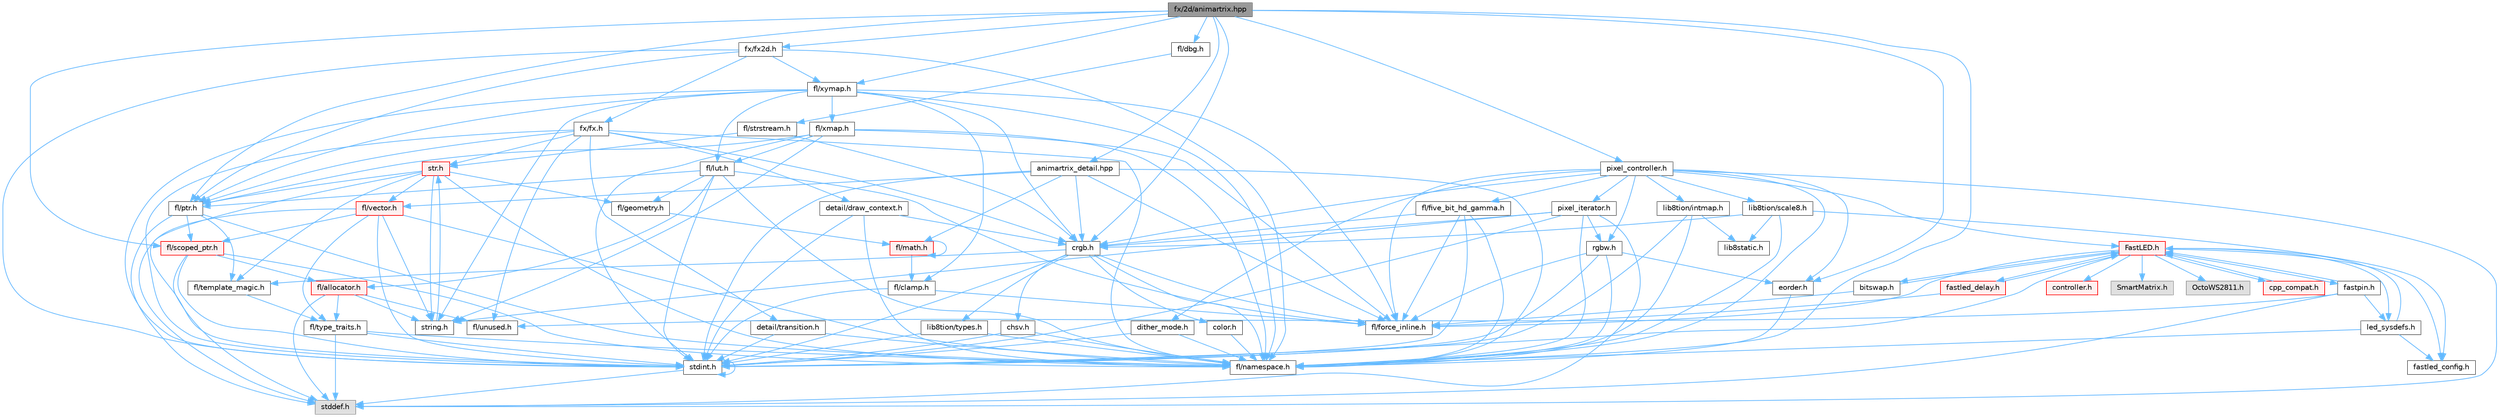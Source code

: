 digraph "fx/2d/animartrix.hpp"
{
 // INTERACTIVE_SVG=YES
 // LATEX_PDF_SIZE
  bgcolor="transparent";
  edge [fontname=Helvetica,fontsize=10,labelfontname=Helvetica,labelfontsize=10];
  node [fontname=Helvetica,fontsize=10,shape=box,height=0.2,width=0.4];
  Node1 [id="Node000001",label="fx/2d/animartrix.hpp",height=0.2,width=0.4,color="gray40", fillcolor="grey60", style="filled", fontcolor="black",tooltip=" "];
  Node1 -> Node2 [id="edge1_Node000001_Node000002",color="steelblue1",style="solid",tooltip=" "];
  Node2 [id="Node000002",label="crgb.h",height=0.2,width=0.4,color="grey40", fillcolor="white", style="filled",URL="$db/dd1/crgb_8h.html",tooltip="Defines the red, green, and blue (RGB) pixel struct."];
  Node2 -> Node3 [id="edge2_Node000002_Node000003",color="steelblue1",style="solid",tooltip=" "];
  Node3 [id="Node000003",label="stdint.h",height=0.2,width=0.4,color="grey40", fillcolor="white", style="filled",URL="$df/dd8/stdint_8h.html",tooltip=" "];
  Node3 -> Node4 [id="edge3_Node000003_Node000004",color="steelblue1",style="solid",tooltip=" "];
  Node4 [id="Node000004",label="stddef.h",height=0.2,width=0.4,color="grey60", fillcolor="#E0E0E0", style="filled",tooltip=" "];
  Node3 -> Node3 [id="edge4_Node000003_Node000003",color="steelblue1",style="solid",tooltip=" "];
  Node2 -> Node5 [id="edge5_Node000002_Node000005",color="steelblue1",style="solid",tooltip=" "];
  Node5 [id="Node000005",label="chsv.h",height=0.2,width=0.4,color="grey40", fillcolor="white", style="filled",URL="$d8/dd0/chsv_8h.html",tooltip="Defines the hue, saturation, and value (HSV) pixel struct."];
  Node5 -> Node3 [id="edge6_Node000005_Node000003",color="steelblue1",style="solid",tooltip=" "];
  Node5 -> Node6 [id="edge7_Node000005_Node000006",color="steelblue1",style="solid",tooltip=" "];
  Node6 [id="Node000006",label="fl/namespace.h",height=0.2,width=0.4,color="grey40", fillcolor="white", style="filled",URL="$df/d2a/namespace_8h.html",tooltip="Implements the FastLED namespace macros."];
  Node2 -> Node6 [id="edge8_Node000002_Node000006",color="steelblue1",style="solid",tooltip=" "];
  Node2 -> Node7 [id="edge9_Node000002_Node000007",color="steelblue1",style="solid",tooltip=" "];
  Node7 [id="Node000007",label="color.h",height=0.2,width=0.4,color="grey40", fillcolor="white", style="filled",URL="$d2/d6b/src_2color_8h.html",tooltip="Contains definitions for color correction and temperature."];
  Node7 -> Node6 [id="edge10_Node000007_Node000006",color="steelblue1",style="solid",tooltip=" "];
  Node2 -> Node8 [id="edge11_Node000002_Node000008",color="steelblue1",style="solid",tooltip=" "];
  Node8 [id="Node000008",label="lib8tion/types.h",height=0.2,width=0.4,color="grey40", fillcolor="white", style="filled",URL="$d9/ddf/lib8tion_2types_8h.html",tooltip="Defines fractional types used for lib8tion functions."];
  Node8 -> Node3 [id="edge12_Node000008_Node000003",color="steelblue1",style="solid",tooltip=" "];
  Node8 -> Node6 [id="edge13_Node000008_Node000006",color="steelblue1",style="solid",tooltip=" "];
  Node2 -> Node9 [id="edge14_Node000002_Node000009",color="steelblue1",style="solid",tooltip=" "];
  Node9 [id="Node000009",label="fl/force_inline.h",height=0.2,width=0.4,color="grey40", fillcolor="white", style="filled",URL="$d4/d64/force__inline_8h.html",tooltip=" "];
  Node2 -> Node10 [id="edge15_Node000002_Node000010",color="steelblue1",style="solid",tooltip=" "];
  Node10 [id="Node000010",label="fl/template_magic.h",height=0.2,width=0.4,color="grey40", fillcolor="white", style="filled",URL="$d8/d0c/template__magic_8h.html",tooltip=" "];
  Node10 -> Node11 [id="edge16_Node000010_Node000011",color="steelblue1",style="solid",tooltip=" "];
  Node11 [id="Node000011",label="fl/type_traits.h",height=0.2,width=0.4,color="grey40", fillcolor="white", style="filled",URL="$df/d63/type__traits_8h.html",tooltip=" "];
  Node11 -> Node4 [id="edge17_Node000011_Node000004",color="steelblue1",style="solid",tooltip=" "];
  Node11 -> Node3 [id="edge18_Node000011_Node000003",color="steelblue1",style="solid",tooltip=" "];
  Node11 -> Node6 [id="edge19_Node000011_Node000006",color="steelblue1",style="solid",tooltip=" "];
  Node1 -> Node12 [id="edge20_Node000001_Node000012",color="steelblue1",style="solid",tooltip=" "];
  Node12 [id="Node000012",label="fl/dbg.h",height=0.2,width=0.4,color="grey40", fillcolor="white", style="filled",URL="$d6/d01/dbg_8h.html",tooltip=" "];
  Node12 -> Node13 [id="edge21_Node000012_Node000013",color="steelblue1",style="solid",tooltip=" "];
  Node13 [id="Node000013",label="fl/strstream.h",height=0.2,width=0.4,color="grey40", fillcolor="white", style="filled",URL="$d8/d00/strstream_8h.html",tooltip=" "];
  Node13 -> Node2 [id="edge22_Node000013_Node000002",color="steelblue1",style="solid",tooltip=" "];
  Node13 -> Node14 [id="edge23_Node000013_Node000014",color="steelblue1",style="solid",tooltip=" "];
  Node14 [id="Node000014",label="str.h",height=0.2,width=0.4,color="red", fillcolor="#FFF0F0", style="filled",URL="$d1/d93/str_8h.html",tooltip=" "];
  Node14 -> Node3 [id="edge24_Node000014_Node000003",color="steelblue1",style="solid",tooltip=" "];
  Node14 -> Node15 [id="edge25_Node000014_Node000015",color="steelblue1",style="solid",tooltip=" "];
  Node15 [id="Node000015",label="string.h",height=0.2,width=0.4,color="grey40", fillcolor="white", style="filled",URL="$da/d66/string_8h.html",tooltip=" "];
  Node15 -> Node14 [id="edge26_Node000015_Node000014",color="steelblue1",style="solid",tooltip=" "];
  Node14 -> Node16 [id="edge27_Node000014_Node000016",color="steelblue1",style="solid",tooltip=" "];
  Node16 [id="Node000016",label="fl/geometry.h",height=0.2,width=0.4,color="grey40", fillcolor="white", style="filled",URL="$d4/d67/geometry_8h.html",tooltip=" "];
  Node16 -> Node17 [id="edge28_Node000016_Node000017",color="steelblue1",style="solid",tooltip=" "];
  Node17 [id="Node000017",label="fl/math.h",height=0.2,width=0.4,color="red", fillcolor="#FFF0F0", style="filled",URL="$df/db1/math_8h.html",tooltip=" "];
  Node17 -> Node18 [id="edge29_Node000017_Node000018",color="steelblue1",style="solid",tooltip=" "];
  Node18 [id="Node000018",label="fl/clamp.h",height=0.2,width=0.4,color="grey40", fillcolor="white", style="filled",URL="$d6/dd3/clamp_8h.html",tooltip=" "];
  Node18 -> Node3 [id="edge30_Node000018_Node000003",color="steelblue1",style="solid",tooltip=" "];
  Node18 -> Node9 [id="edge31_Node000018_Node000009",color="steelblue1",style="solid",tooltip=" "];
  Node17 -> Node17 [id="edge32_Node000017_Node000017",color="steelblue1",style="solid",tooltip=" "];
  Node14 -> Node6 [id="edge33_Node000014_Node000006",color="steelblue1",style="solid",tooltip=" "];
  Node14 -> Node21 [id="edge34_Node000014_Node000021",color="steelblue1",style="solid",tooltip=" "];
  Node21 [id="Node000021",label="fl/ptr.h",height=0.2,width=0.4,color="grey40", fillcolor="white", style="filled",URL="$dd/d98/ptr_8h.html",tooltip=" "];
  Node21 -> Node4 [id="edge35_Node000021_Node000004",color="steelblue1",style="solid",tooltip=" "];
  Node21 -> Node6 [id="edge36_Node000021_Node000006",color="steelblue1",style="solid",tooltip=" "];
  Node21 -> Node22 [id="edge37_Node000021_Node000022",color="steelblue1",style="solid",tooltip=" "];
  Node22 [id="Node000022",label="fl/scoped_ptr.h",height=0.2,width=0.4,color="red", fillcolor="#FFF0F0", style="filled",URL="$d0/d44/scoped__ptr_8h.html",tooltip=" "];
  Node22 -> Node4 [id="edge38_Node000022_Node000004",color="steelblue1",style="solid",tooltip=" "];
  Node22 -> Node3 [id="edge39_Node000022_Node000003",color="steelblue1",style="solid",tooltip=" "];
  Node22 -> Node23 [id="edge40_Node000022_Node000023",color="steelblue1",style="solid",tooltip=" "];
  Node23 [id="Node000023",label="fl/allocator.h",height=0.2,width=0.4,color="red", fillcolor="#FFF0F0", style="filled",URL="$da/da9/allocator_8h.html",tooltip=" "];
  Node23 -> Node4 [id="edge41_Node000023_Node000004",color="steelblue1",style="solid",tooltip=" "];
  Node23 -> Node15 [id="edge42_Node000023_Node000015",color="steelblue1",style="solid",tooltip=" "];
  Node23 -> Node11 [id="edge43_Node000023_Node000011",color="steelblue1",style="solid",tooltip=" "];
  Node23 -> Node26 [id="edge44_Node000023_Node000026",color="steelblue1",style="solid",tooltip=" "];
  Node26 [id="Node000026",label="fl/unused.h",height=0.2,width=0.4,color="grey40", fillcolor="white", style="filled",URL="$d8/d4b/unused_8h.html",tooltip=" "];
  Node22 -> Node6 [id="edge45_Node000022_Node000006",color="steelblue1",style="solid",tooltip=" "];
  Node21 -> Node10 [id="edge46_Node000021_Node000010",color="steelblue1",style="solid",tooltip=" "];
  Node14 -> Node10 [id="edge47_Node000014_Node000010",color="steelblue1",style="solid",tooltip=" "];
  Node14 -> Node28 [id="edge48_Node000014_Node000028",color="steelblue1",style="solid",tooltip=" "];
  Node28 [id="Node000028",label="fl/vector.h",height=0.2,width=0.4,color="red", fillcolor="#FFF0F0", style="filled",URL="$d6/d68/vector_8h.html",tooltip=" "];
  Node28 -> Node4 [id="edge49_Node000028_Node000004",color="steelblue1",style="solid",tooltip=" "];
  Node28 -> Node3 [id="edge50_Node000028_Node000003",color="steelblue1",style="solid",tooltip=" "];
  Node28 -> Node15 [id="edge51_Node000028_Node000015",color="steelblue1",style="solid",tooltip=" "];
  Node28 -> Node6 [id="edge52_Node000028_Node000006",color="steelblue1",style="solid",tooltip=" "];
  Node28 -> Node22 [id="edge53_Node000028_Node000022",color="steelblue1",style="solid",tooltip=" "];
  Node28 -> Node11 [id="edge54_Node000028_Node000011",color="steelblue1",style="solid",tooltip=" "];
  Node1 -> Node6 [id="edge55_Node000001_Node000006",color="steelblue1",style="solid",tooltip=" "];
  Node1 -> Node21 [id="edge56_Node000001_Node000021",color="steelblue1",style="solid",tooltip=" "];
  Node1 -> Node22 [id="edge57_Node000001_Node000022",color="steelblue1",style="solid",tooltip=" "];
  Node1 -> Node31 [id="edge58_Node000001_Node000031",color="steelblue1",style="solid",tooltip=" "];
  Node31 [id="Node000031",label="fl/xymap.h",height=0.2,width=0.4,color="grey40", fillcolor="white", style="filled",URL="$da/d61/xymap_8h.html",tooltip=" "];
  Node31 -> Node3 [id="edge59_Node000031_Node000003",color="steelblue1",style="solid",tooltip=" "];
  Node31 -> Node15 [id="edge60_Node000031_Node000015",color="steelblue1",style="solid",tooltip=" "];
  Node31 -> Node2 [id="edge61_Node000031_Node000002",color="steelblue1",style="solid",tooltip=" "];
  Node31 -> Node18 [id="edge62_Node000031_Node000018",color="steelblue1",style="solid",tooltip=" "];
  Node31 -> Node9 [id="edge63_Node000031_Node000009",color="steelblue1",style="solid",tooltip=" "];
  Node31 -> Node32 [id="edge64_Node000031_Node000032",color="steelblue1",style="solid",tooltip=" "];
  Node32 [id="Node000032",label="fl/lut.h",height=0.2,width=0.4,color="grey40", fillcolor="white", style="filled",URL="$db/d54/lut_8h.html",tooltip=" "];
  Node32 -> Node23 [id="edge65_Node000032_Node000023",color="steelblue1",style="solid",tooltip=" "];
  Node32 -> Node9 [id="edge66_Node000032_Node000009",color="steelblue1",style="solid",tooltip=" "];
  Node32 -> Node21 [id="edge67_Node000032_Node000021",color="steelblue1",style="solid",tooltip=" "];
  Node32 -> Node3 [id="edge68_Node000032_Node000003",color="steelblue1",style="solid",tooltip=" "];
  Node32 -> Node16 [id="edge69_Node000032_Node000016",color="steelblue1",style="solid",tooltip=" "];
  Node32 -> Node6 [id="edge70_Node000032_Node000006",color="steelblue1",style="solid",tooltip=" "];
  Node31 -> Node6 [id="edge71_Node000031_Node000006",color="steelblue1",style="solid",tooltip=" "];
  Node31 -> Node21 [id="edge72_Node000031_Node000021",color="steelblue1",style="solid",tooltip=" "];
  Node31 -> Node33 [id="edge73_Node000031_Node000033",color="steelblue1",style="solid",tooltip=" "];
  Node33 [id="Node000033",label="fl/xmap.h",height=0.2,width=0.4,color="grey40", fillcolor="white", style="filled",URL="$dd/dcc/xmap_8h.html",tooltip=" "];
  Node33 -> Node3 [id="edge74_Node000033_Node000003",color="steelblue1",style="solid",tooltip=" "];
  Node33 -> Node15 [id="edge75_Node000033_Node000015",color="steelblue1",style="solid",tooltip=" "];
  Node33 -> Node9 [id="edge76_Node000033_Node000009",color="steelblue1",style="solid",tooltip=" "];
  Node33 -> Node32 [id="edge77_Node000033_Node000032",color="steelblue1",style="solid",tooltip=" "];
  Node33 -> Node21 [id="edge78_Node000033_Node000021",color="steelblue1",style="solid",tooltip=" "];
  Node33 -> Node6 [id="edge79_Node000033_Node000006",color="steelblue1",style="solid",tooltip=" "];
  Node1 -> Node34 [id="edge80_Node000001_Node000034",color="steelblue1",style="solid",tooltip=" "];
  Node34 [id="Node000034",label="fx/fx2d.h",height=0.2,width=0.4,color="grey40", fillcolor="white", style="filled",URL="$d9/d43/fx2d_8h.html",tooltip=" "];
  Node34 -> Node3 [id="edge81_Node000034_Node000003",color="steelblue1",style="solid",tooltip=" "];
  Node34 -> Node6 [id="edge82_Node000034_Node000006",color="steelblue1",style="solid",tooltip=" "];
  Node34 -> Node21 [id="edge83_Node000034_Node000021",color="steelblue1",style="solid",tooltip=" "];
  Node34 -> Node31 [id="edge84_Node000034_Node000031",color="steelblue1",style="solid",tooltip=" "];
  Node34 -> Node35 [id="edge85_Node000034_Node000035",color="steelblue1",style="solid",tooltip=" "];
  Node35 [id="Node000035",label="fx/fx.h",height=0.2,width=0.4,color="grey40", fillcolor="white", style="filled",URL="$d2/d0c/fx_8h.html",tooltip=" "];
  Node35 -> Node3 [id="edge86_Node000035_Node000003",color="steelblue1",style="solid",tooltip=" "];
  Node35 -> Node2 [id="edge87_Node000035_Node000002",color="steelblue1",style="solid",tooltip=" "];
  Node35 -> Node36 [id="edge88_Node000035_Node000036",color="steelblue1",style="solid",tooltip=" "];
  Node36 [id="Node000036",label="detail/draw_context.h",height=0.2,width=0.4,color="grey40", fillcolor="white", style="filled",URL="$db/ded/draw__context_8h.html",tooltip=" "];
  Node36 -> Node2 [id="edge89_Node000036_Node000002",color="steelblue1",style="solid",tooltip=" "];
  Node36 -> Node6 [id="edge90_Node000036_Node000006",color="steelblue1",style="solid",tooltip=" "];
  Node36 -> Node3 [id="edge91_Node000036_Node000003",color="steelblue1",style="solid",tooltip=" "];
  Node35 -> Node37 [id="edge92_Node000035_Node000037",color="steelblue1",style="solid",tooltip=" "];
  Node37 [id="Node000037",label="detail/transition.h",height=0.2,width=0.4,color="grey40", fillcolor="white", style="filled",URL="$d7/df7/transition_8h.html",tooltip=" "];
  Node37 -> Node6 [id="edge93_Node000037_Node000006",color="steelblue1",style="solid",tooltip=" "];
  Node37 -> Node3 [id="edge94_Node000037_Node000003",color="steelblue1",style="solid",tooltip=" "];
  Node35 -> Node6 [id="edge95_Node000035_Node000006",color="steelblue1",style="solid",tooltip=" "];
  Node35 -> Node21 [id="edge96_Node000035_Node000021",color="steelblue1",style="solid",tooltip=" "];
  Node35 -> Node14 [id="edge97_Node000035_Node000014",color="steelblue1",style="solid",tooltip=" "];
  Node35 -> Node26 [id="edge98_Node000035_Node000026",color="steelblue1",style="solid",tooltip=" "];
  Node1 -> Node38 [id="edge99_Node000001_Node000038",color="steelblue1",style="solid",tooltip=" "];
  Node38 [id="Node000038",label="eorder.h",height=0.2,width=0.4,color="grey40", fillcolor="white", style="filled",URL="$db/d07/eorder_8h.html",tooltip="Defines color channel ordering enumerations."];
  Node38 -> Node6 [id="edge100_Node000038_Node000006",color="steelblue1",style="solid",tooltip=" "];
  Node1 -> Node39 [id="edge101_Node000001_Node000039",color="steelblue1",style="solid",tooltip=" "];
  Node39 [id="Node000039",label="pixel_controller.h",height=0.2,width=0.4,color="grey40", fillcolor="white", style="filled",URL="$d5/d4d/pixel__controller_8h.html",tooltip="Low level pixel data writing class."];
  Node39 -> Node4 [id="edge102_Node000039_Node000004",color="steelblue1",style="solid",tooltip=" "];
  Node39 -> Node40 [id="edge103_Node000039_Node000040",color="steelblue1",style="solid",tooltip=" "];
  Node40 [id="Node000040",label="lib8tion/intmap.h",height=0.2,width=0.4,color="grey40", fillcolor="white", style="filled",URL="$d8/d54/intmap_8h.html",tooltip="Defines integer mapping functions."];
  Node40 -> Node6 [id="edge104_Node000040_Node000006",color="steelblue1",style="solid",tooltip=" "];
  Node40 -> Node41 [id="edge105_Node000040_Node000041",color="steelblue1",style="solid",tooltip=" "];
  Node41 [id="Node000041",label="lib8static.h",height=0.2,width=0.4,color="grey40", fillcolor="white", style="filled",URL="$d4/d7a/lib8static_8h.html",tooltip="Defines static inlining macros for lib8tion functions."];
  Node40 -> Node3 [id="edge106_Node000040_Node000003",color="steelblue1",style="solid",tooltip=" "];
  Node39 -> Node42 [id="edge107_Node000039_Node000042",color="steelblue1",style="solid",tooltip=" "];
  Node42 [id="Node000042",label="rgbw.h",height=0.2,width=0.4,color="grey40", fillcolor="white", style="filled",URL="$d7/dbb/rgbw_8h.html",tooltip="Functions for red, green, blue, white (RGBW) output."];
  Node42 -> Node3 [id="edge108_Node000042_Node000003",color="steelblue1",style="solid",tooltip=" "];
  Node42 -> Node9 [id="edge109_Node000042_Node000009",color="steelblue1",style="solid",tooltip=" "];
  Node42 -> Node6 [id="edge110_Node000042_Node000006",color="steelblue1",style="solid",tooltip=" "];
  Node42 -> Node38 [id="edge111_Node000042_Node000038",color="steelblue1",style="solid",tooltip=" "];
  Node39 -> Node43 [id="edge112_Node000039_Node000043",color="steelblue1",style="solid",tooltip=" "];
  Node43 [id="Node000043",label="fl/five_bit_hd_gamma.h",height=0.2,width=0.4,color="grey40", fillcolor="white", style="filled",URL="$dc/d44/five__bit__hd__gamma_8h.html",tooltip="Declares functions for five-bit gamma correction."];
  Node43 -> Node3 [id="edge113_Node000043_Node000003",color="steelblue1",style="solid",tooltip=" "];
  Node43 -> Node2 [id="edge114_Node000043_Node000002",color="steelblue1",style="solid",tooltip=" "];
  Node43 -> Node9 [id="edge115_Node000043_Node000009",color="steelblue1",style="solid",tooltip=" "];
  Node43 -> Node6 [id="edge116_Node000043_Node000006",color="steelblue1",style="solid",tooltip=" "];
  Node39 -> Node9 [id="edge117_Node000039_Node000009",color="steelblue1",style="solid",tooltip=" "];
  Node39 -> Node44 [id="edge118_Node000039_Node000044",color="steelblue1",style="solid",tooltip=" "];
  Node44 [id="Node000044",label="lib8tion/scale8.h",height=0.2,width=0.4,color="grey40", fillcolor="white", style="filled",URL="$db/d91/scale8_8h.html",tooltip="Fast, efficient 8-bit scaling functions specifically designed for high-performance LED programming."];
  Node44 -> Node41 [id="edge119_Node000044_Node000041",color="steelblue1",style="solid",tooltip=" "];
  Node44 -> Node2 [id="edge120_Node000044_Node000002",color="steelblue1",style="solid",tooltip=" "];
  Node44 -> Node6 [id="edge121_Node000044_Node000006",color="steelblue1",style="solid",tooltip=" "];
  Node44 -> Node45 [id="edge122_Node000044_Node000045",color="steelblue1",style="solid",tooltip=" "];
  Node45 [id="Node000045",label="fastled_config.h",height=0.2,width=0.4,color="grey40", fillcolor="white", style="filled",URL="$d5/d11/fastled__config_8h.html",tooltip="Contains definitions that can be used to configure FastLED at compile time."];
  Node39 -> Node6 [id="edge123_Node000039_Node000006",color="steelblue1",style="solid",tooltip=" "];
  Node39 -> Node38 [id="edge124_Node000039_Node000038",color="steelblue1",style="solid",tooltip=" "];
  Node39 -> Node46 [id="edge125_Node000039_Node000046",color="steelblue1",style="solid",tooltip=" "];
  Node46 [id="Node000046",label="dither_mode.h",height=0.2,width=0.4,color="grey40", fillcolor="white", style="filled",URL="$d8/d90/dither__mode_8h.html",tooltip="Declares dithering options and types."];
  Node46 -> Node3 [id="edge126_Node000046_Node000003",color="steelblue1",style="solid",tooltip=" "];
  Node46 -> Node6 [id="edge127_Node000046_Node000006",color="steelblue1",style="solid",tooltip=" "];
  Node39 -> Node47 [id="edge128_Node000039_Node000047",color="steelblue1",style="solid",tooltip=" "];
  Node47 [id="Node000047",label="pixel_iterator.h",height=0.2,width=0.4,color="grey40", fillcolor="white", style="filled",URL="$d8/d6c/pixel__iterator_8h.html",tooltip="Non-templated low level pixel data writing class."];
  Node47 -> Node4 [id="edge129_Node000047_Node000004",color="steelblue1",style="solid",tooltip=" "];
  Node47 -> Node3 [id="edge130_Node000047_Node000003",color="steelblue1",style="solid",tooltip=" "];
  Node47 -> Node15 [id="edge131_Node000047_Node000015",color="steelblue1",style="solid",tooltip=" "];
  Node47 -> Node6 [id="edge132_Node000047_Node000006",color="steelblue1",style="solid",tooltip=" "];
  Node47 -> Node42 [id="edge133_Node000047_Node000042",color="steelblue1",style="solid",tooltip=" "];
  Node47 -> Node2 [id="edge134_Node000047_Node000002",color="steelblue1",style="solid",tooltip=" "];
  Node39 -> Node2 [id="edge135_Node000039_Node000002",color="steelblue1",style="solid",tooltip=" "];
  Node39 -> Node48 [id="edge136_Node000039_Node000048",color="steelblue1",style="solid",tooltip=" "];
  Node48 [id="Node000048",label="FastLED.h",height=0.2,width=0.4,color="red", fillcolor="#FFF0F0", style="filled",URL="$db/d97/_fast_l_e_d_8h.html",tooltip="central include file for FastLED, defines the CFastLED class/object"];
  Node48 -> Node3 [id="edge137_Node000048_Node000003",color="steelblue1",style="solid",tooltip=" "];
  Node48 -> Node49 [id="edge138_Node000048_Node000049",color="steelblue1",style="solid",tooltip=" "];
  Node49 [id="Node000049",label="SmartMatrix.h",height=0.2,width=0.4,color="grey60", fillcolor="#E0E0E0", style="filled",tooltip=" "];
  Node48 -> Node50 [id="edge139_Node000048_Node000050",color="steelblue1",style="solid",tooltip=" "];
  Node50 [id="Node000050",label="OctoWS2811.h",height=0.2,width=0.4,color="grey60", fillcolor="#E0E0E0", style="filled",tooltip=" "];
  Node48 -> Node9 [id="edge140_Node000048_Node000009",color="steelblue1",style="solid",tooltip=" "];
  Node48 -> Node51 [id="edge141_Node000048_Node000051",color="steelblue1",style="solid",tooltip=" "];
  Node51 [id="Node000051",label="cpp_compat.h",height=0.2,width=0.4,color="red", fillcolor="#FFF0F0", style="filled",URL="$d9/d13/cpp__compat_8h.html",tooltip="Compatibility functions based on C++ version."];
  Node51 -> Node48 [id="edge142_Node000051_Node000048",color="steelblue1",style="solid",tooltip=" "];
  Node48 -> Node45 [id="edge143_Node000048_Node000045",color="steelblue1",style="solid",tooltip=" "];
  Node48 -> Node53 [id="edge144_Node000048_Node000053",color="steelblue1",style="solid",tooltip=" "];
  Node53 [id="Node000053",label="led_sysdefs.h",height=0.2,width=0.4,color="grey40", fillcolor="white", style="filled",URL="$d9/d3e/led__sysdefs_8h.html",tooltip="Determines which platform system definitions to include."];
  Node53 -> Node48 [id="edge145_Node000053_Node000048",color="steelblue1",style="solid",tooltip=" "];
  Node53 -> Node45 [id="edge146_Node000053_Node000045",color="steelblue1",style="solid",tooltip=" "];
  Node53 -> Node6 [id="edge147_Node000053_Node000006",color="steelblue1",style="solid",tooltip=" "];
  Node48 -> Node54 [id="edge148_Node000048_Node000054",color="steelblue1",style="solid",tooltip=" "];
  Node54 [id="Node000054",label="fastled_delay.h",height=0.2,width=0.4,color="red", fillcolor="#FFF0F0", style="filled",URL="$d0/da8/fastled__delay_8h.html",tooltip="Utility functions and classes for managing delay cycles."];
  Node54 -> Node48 [id="edge149_Node000054_Node000048",color="steelblue1",style="solid",tooltip=" "];
  Node54 -> Node9 [id="edge150_Node000054_Node000009",color="steelblue1",style="solid",tooltip=" "];
  Node48 -> Node56 [id="edge151_Node000048_Node000056",color="steelblue1",style="solid",tooltip=" "];
  Node56 [id="Node000056",label="bitswap.h",height=0.2,width=0.4,color="grey40", fillcolor="white", style="filled",URL="$de/ded/bitswap_8h.html",tooltip="Functions for doing a rotation of bits/bytes used by parallel output."];
  Node56 -> Node48 [id="edge152_Node000056_Node000048",color="steelblue1",style="solid",tooltip=" "];
  Node56 -> Node9 [id="edge153_Node000056_Node000009",color="steelblue1",style="solid",tooltip=" "];
  Node48 -> Node57 [id="edge154_Node000048_Node000057",color="steelblue1",style="solid",tooltip=" "];
  Node57 [id="Node000057",label="controller.h",height=0.2,width=0.4,color="red", fillcolor="#FFF0F0", style="filled",URL="$d2/dd9/controller_8h.html",tooltip="deprecated: base definitions used by led controllers for writing out led data"];
  Node48 -> Node76 [id="edge155_Node000048_Node000076",color="steelblue1",style="solid",tooltip=" "];
  Node76 [id="Node000076",label="fastpin.h",height=0.2,width=0.4,color="grey40", fillcolor="white", style="filled",URL="$db/d65/fastpin_8h.html",tooltip="Class base definitions for defining fast pin access."];
  Node76 -> Node48 [id="edge156_Node000076_Node000048",color="steelblue1",style="solid",tooltip=" "];
  Node76 -> Node53 [id="edge157_Node000076_Node000053",color="steelblue1",style="solid",tooltip=" "];
  Node76 -> Node4 [id="edge158_Node000076_Node000004",color="steelblue1",style="solid",tooltip=" "];
  Node76 -> Node26 [id="edge159_Node000076_Node000026",color="steelblue1",style="solid",tooltip=" "];
  Node1 -> Node99 [id="edge160_Node000001_Node000099",color="steelblue1",style="solid",tooltip=" "];
  Node99 [id="Node000099",label="animartrix_detail.hpp",height=0.2,width=0.4,color="grey40", fillcolor="white", style="filled",URL="$d3/d3b/animartrix__detail_8hpp.html",tooltip=" "];
  Node99 -> Node28 [id="edge161_Node000099_Node000028",color="steelblue1",style="solid",tooltip=" "];
  Node99 -> Node17 [id="edge162_Node000099_Node000017",color="steelblue1",style="solid",tooltip=" "];
  Node99 -> Node3 [id="edge163_Node000099_Node000003",color="steelblue1",style="solid",tooltip=" "];
  Node99 -> Node2 [id="edge164_Node000099_Node000002",color="steelblue1",style="solid",tooltip=" "];
  Node99 -> Node9 [id="edge165_Node000099_Node000009",color="steelblue1",style="solid",tooltip=" "];
  Node99 -> Node6 [id="edge166_Node000099_Node000006",color="steelblue1",style="solid",tooltip=" "];
}
